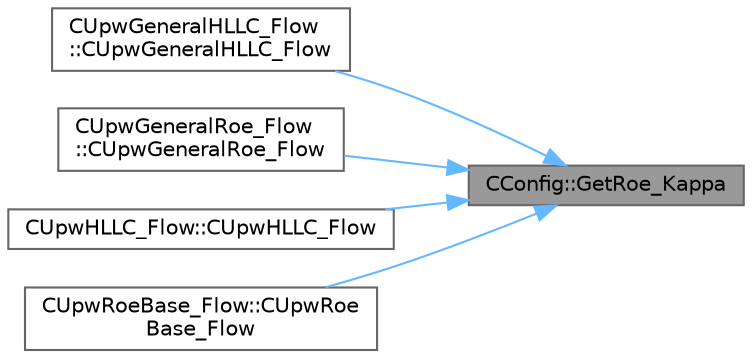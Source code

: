 digraph "CConfig::GetRoe_Kappa"
{
 // LATEX_PDF_SIZE
  bgcolor="transparent";
  edge [fontname=Helvetica,fontsize=10,labelfontname=Helvetica,labelfontsize=10];
  node [fontname=Helvetica,fontsize=10,shape=box,height=0.2,width=0.4];
  rankdir="RL";
  Node1 [id="Node000001",label="CConfig::GetRoe_Kappa",height=0.2,width=0.4,color="gray40", fillcolor="grey60", style="filled", fontcolor="black",tooltip="Get the relaxation coefficient of the linear solver for the implicit formulation."];
  Node1 -> Node2 [id="edge1_Node000001_Node000002",dir="back",color="steelblue1",style="solid",tooltip=" "];
  Node2 [id="Node000002",label="CUpwGeneralHLLC_Flow\l::CUpwGeneralHLLC_Flow",height=0.2,width=0.4,color="grey40", fillcolor="white", style="filled",URL="$classCUpwGeneralHLLC__Flow.html#ae77a9001fe08fe6f1130242d7f137e4f",tooltip="Constructor of the class."];
  Node1 -> Node3 [id="edge2_Node000001_Node000003",dir="back",color="steelblue1",style="solid",tooltip=" "];
  Node3 [id="Node000003",label="CUpwGeneralRoe_Flow\l::CUpwGeneralRoe_Flow",height=0.2,width=0.4,color="grey40", fillcolor="white", style="filled",URL="$classCUpwGeneralRoe__Flow.html#a68eaff7060ba8f919236681f45003f85",tooltip="Constructor of the class."];
  Node1 -> Node4 [id="edge3_Node000001_Node000004",dir="back",color="steelblue1",style="solid",tooltip=" "];
  Node4 [id="Node000004",label="CUpwHLLC_Flow::CUpwHLLC_Flow",height=0.2,width=0.4,color="grey40", fillcolor="white", style="filled",URL="$classCUpwHLLC__Flow.html#a5d9a84604328d7faec6d0c9f218d9fe2",tooltip="Constructor of the class."];
  Node1 -> Node5 [id="edge4_Node000001_Node000005",dir="back",color="steelblue1",style="solid",tooltip=" "];
  Node5 [id="Node000005",label="CUpwRoeBase_Flow::CUpwRoe\lBase_Flow",height=0.2,width=0.4,color="grey40", fillcolor="white", style="filled",URL="$classCUpwRoeBase__Flow.html#afcf0f8818efca89abea863a4956ad41c",tooltip="Constructor of the class."];
}
